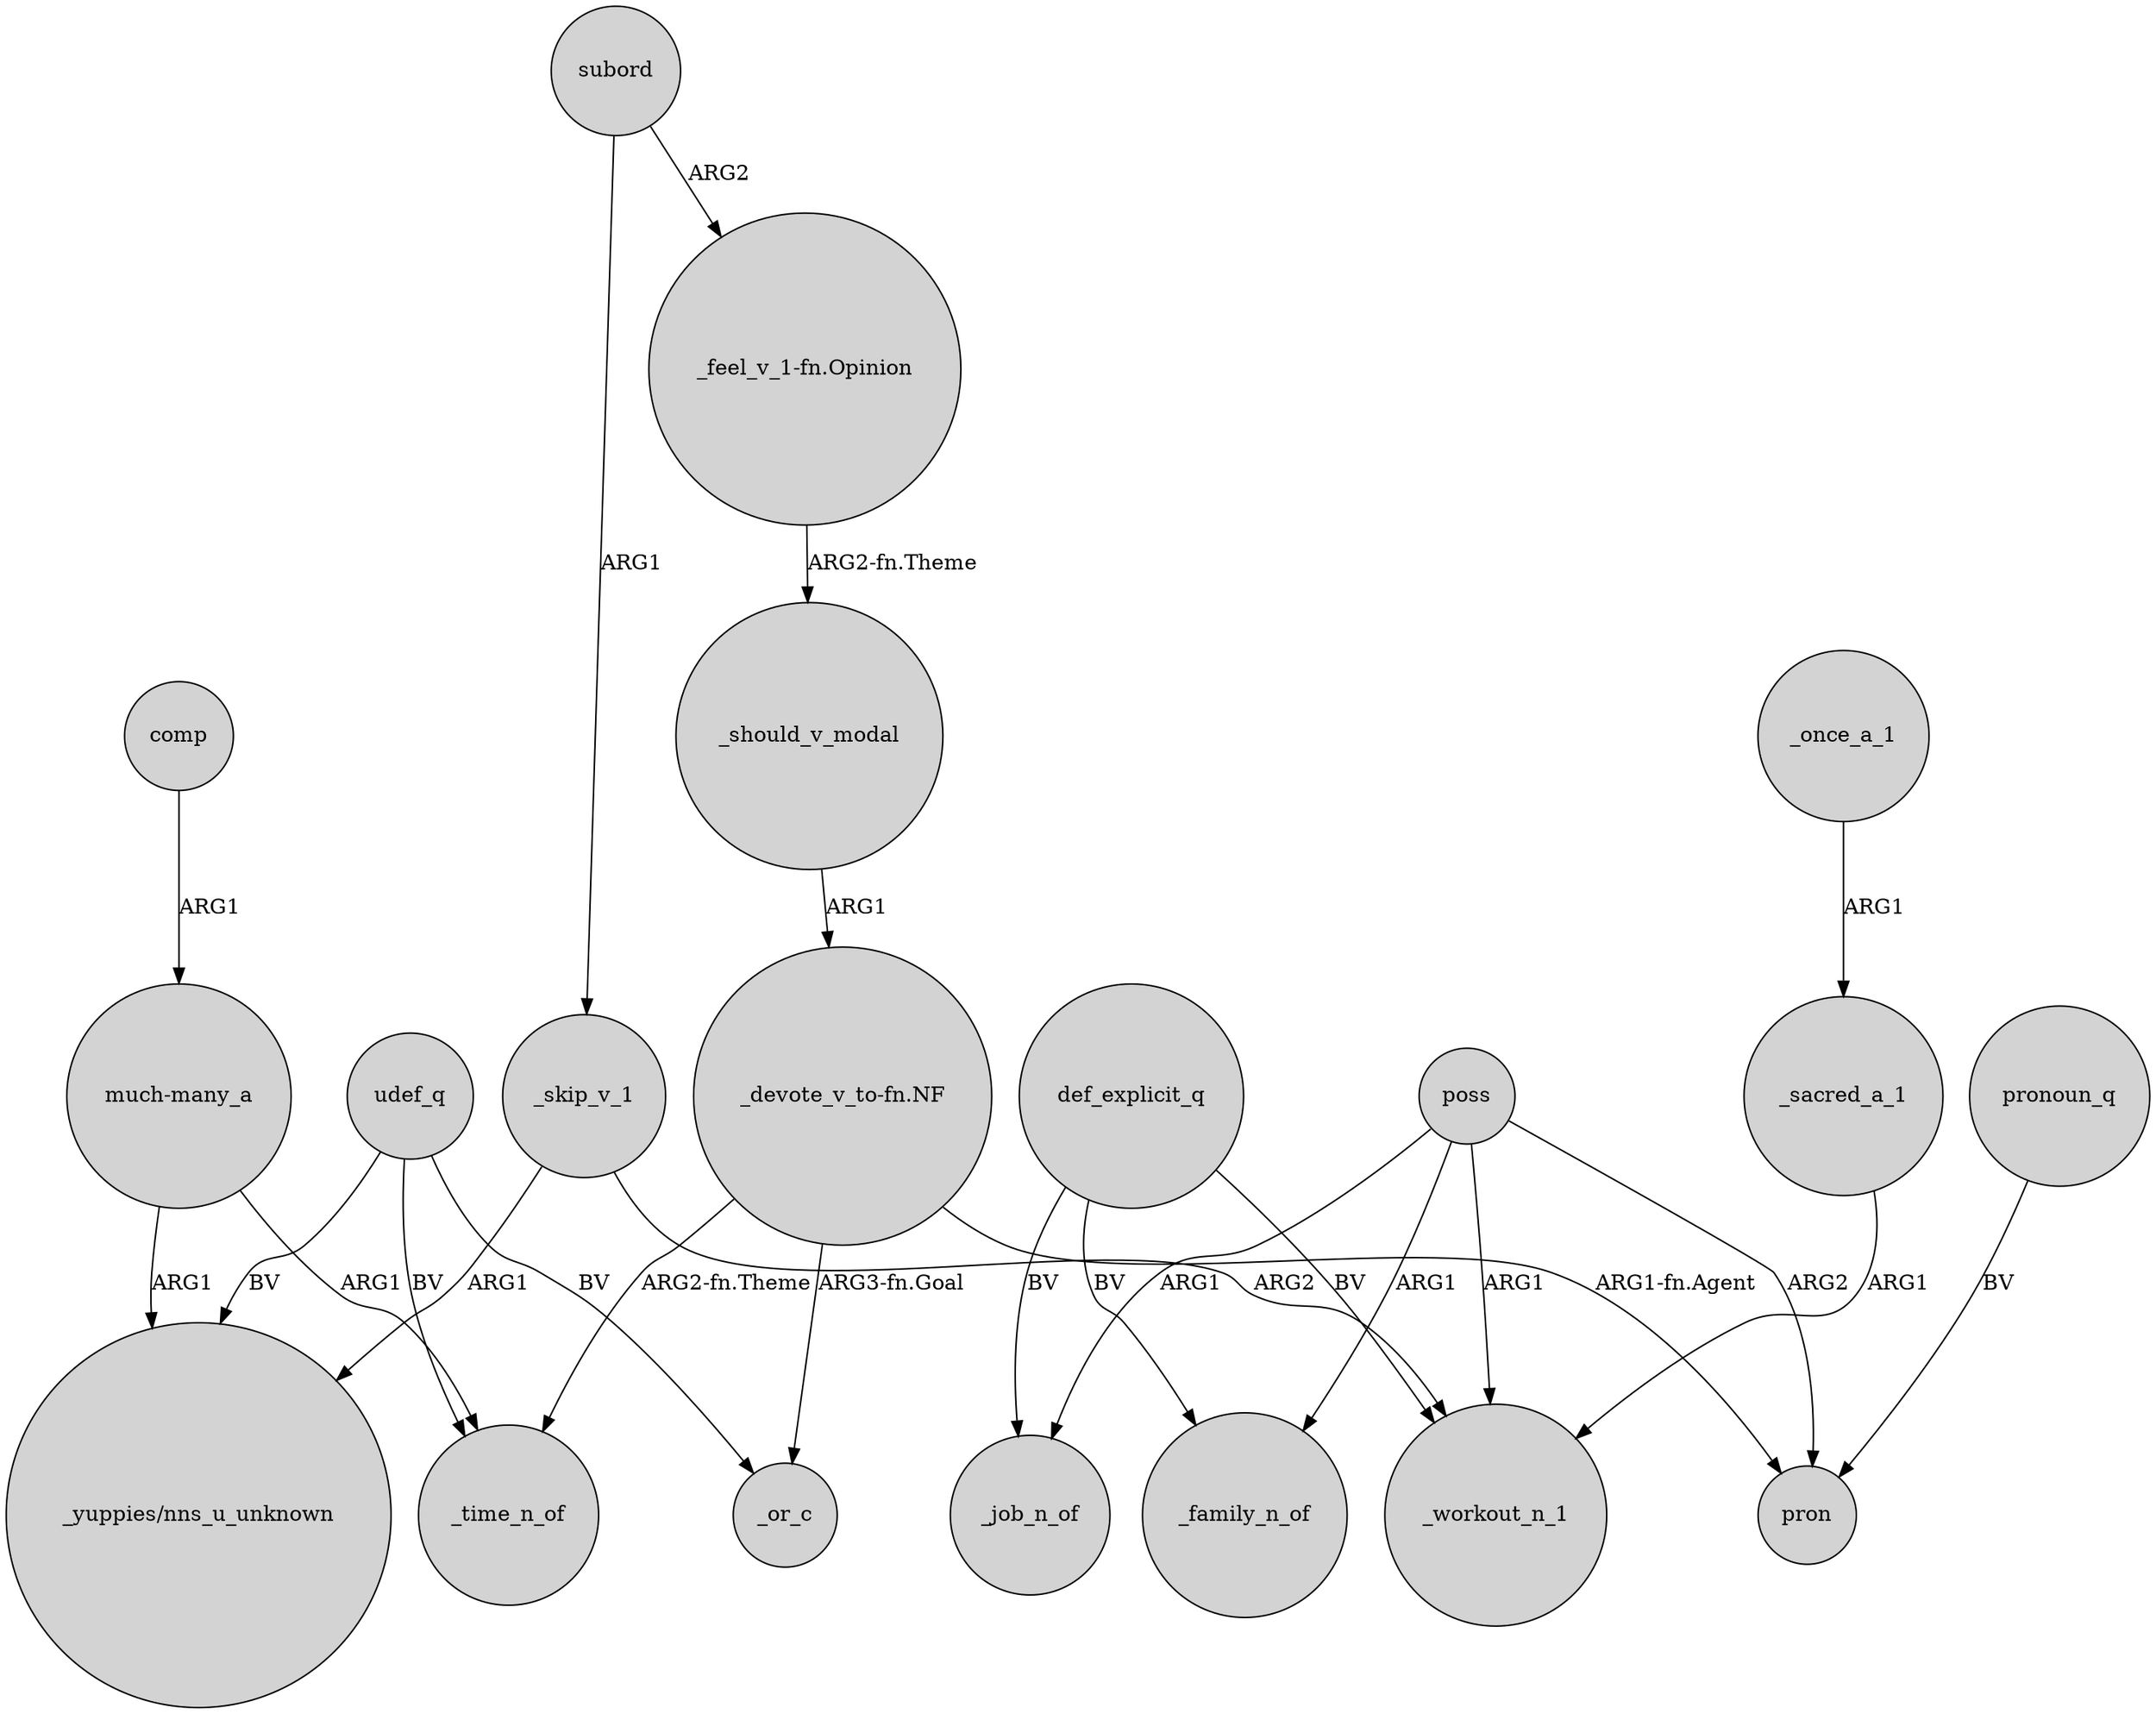 digraph {
	node [shape=circle style=filled]
	"_devote_v_to-fn.NF" -> pron [label="ARG1-fn.Agent"]
	_should_v_modal -> "_devote_v_to-fn.NF" [label=ARG1]
	"_feel_v_1-fn.Opinion" -> _should_v_modal [label="ARG2-fn.Theme"]
	poss -> pron [label=ARG2]
	"_devote_v_to-fn.NF" -> _time_n_of [label="ARG2-fn.Theme"]
	subord -> _skip_v_1 [label=ARG1]
	subord -> "_feel_v_1-fn.Opinion" [label=ARG2]
	_skip_v_1 -> "_yuppies/nns_u_unknown" [label=ARG1]
	_once_a_1 -> _sacred_a_1 [label=ARG1]
	def_explicit_q -> _workout_n_1 [label=BV]
	udef_q -> "_yuppies/nns_u_unknown" [label=BV]
	udef_q -> _or_c [label=BV]
	poss -> _family_n_of [label=ARG1]
	_sacred_a_1 -> _workout_n_1 [label=ARG1]
	pronoun_q -> pron [label=BV]
	comp -> "much-many_a" [label=ARG1]
	"much-many_a" -> "_yuppies/nns_u_unknown" [label=ARG1]
	poss -> _job_n_of [label=ARG1]
	poss -> _workout_n_1 [label=ARG1]
	udef_q -> _time_n_of [label=BV]
	def_explicit_q -> _job_n_of [label=BV]
	_skip_v_1 -> _workout_n_1 [label=ARG2]
	"_devote_v_to-fn.NF" -> _or_c [label="ARG3-fn.Goal"]
	"much-many_a" -> _time_n_of [label=ARG1]
	def_explicit_q -> _family_n_of [label=BV]
}
